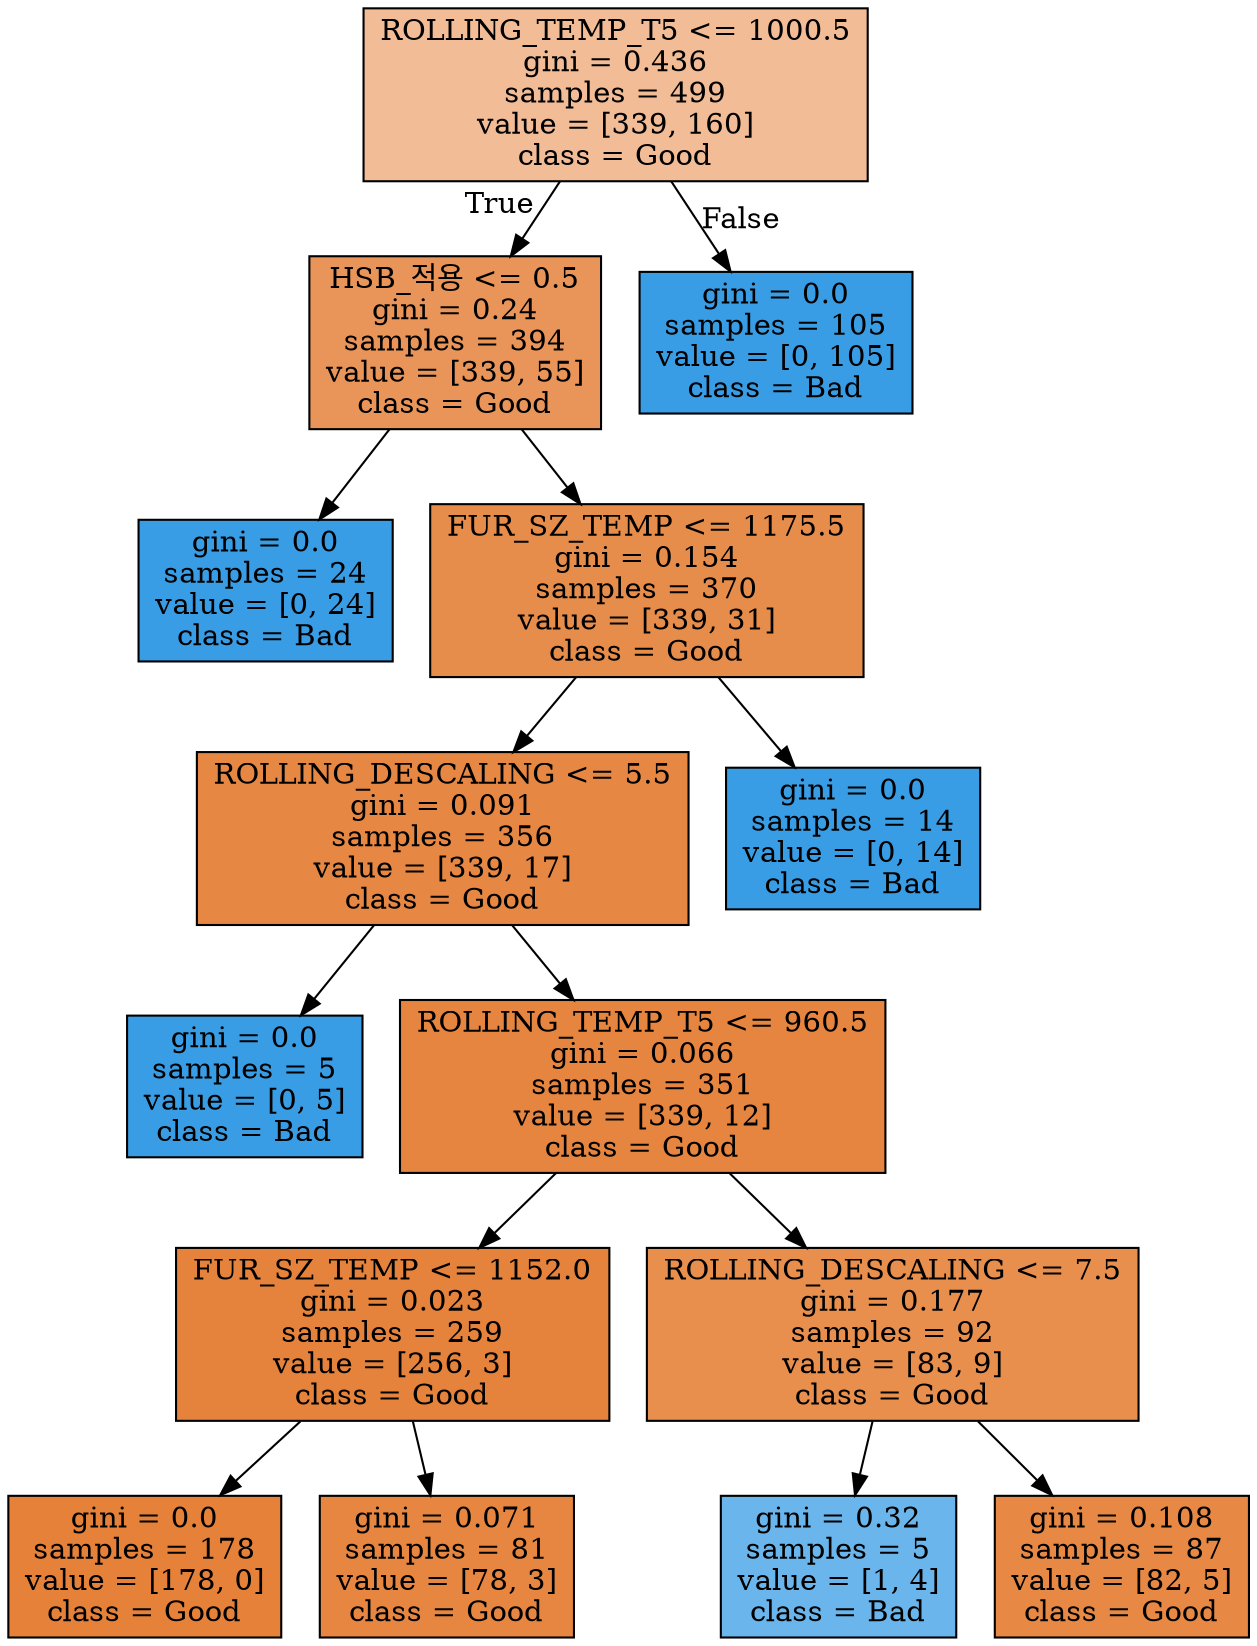 digraph Tree {
node [shape=box, style="filled", color="black"] ;
0 [label="ROLLING_TEMP_T5 <= 1000.5\ngini = 0.436\nsamples = 499\nvalue = [339, 160]\nclass = Good", fillcolor="#f1bc96"] ;
1 [label="HSB_적용 <= 0.5\ngini = 0.24\nsamples = 394\nvalue = [339, 55]\nclass = Good", fillcolor="#e99559"] ;
0 -> 1 [labeldistance=2.5, labelangle=45, headlabel="True"] ;
2 [label="gini = 0.0\nsamples = 24\nvalue = [0, 24]\nclass = Bad", fillcolor="#399de5"] ;
1 -> 2 ;
3 [label="FUR_SZ_TEMP <= 1175.5\ngini = 0.154\nsamples = 370\nvalue = [339, 31]\nclass = Good", fillcolor="#e78d4b"] ;
1 -> 3 ;
4 [label="ROLLING_DESCALING <= 5.5\ngini = 0.091\nsamples = 356\nvalue = [339, 17]\nclass = Good", fillcolor="#e68743"] ;
3 -> 4 ;
5 [label="gini = 0.0\nsamples = 5\nvalue = [0, 5]\nclass = Bad", fillcolor="#399de5"] ;
4 -> 5 ;
6 [label="ROLLING_TEMP_T5 <= 960.5\ngini = 0.066\nsamples = 351\nvalue = [339, 12]\nclass = Good", fillcolor="#e68540"] ;
4 -> 6 ;
7 [label="FUR_SZ_TEMP <= 1152.0\ngini = 0.023\nsamples = 259\nvalue = [256, 3]\nclass = Good", fillcolor="#e5823b"] ;
6 -> 7 ;
8 [label="gini = 0.0\nsamples = 178\nvalue = [178, 0]\nclass = Good", fillcolor="#e58139"] ;
7 -> 8 ;
9 [label="gini = 0.071\nsamples = 81\nvalue = [78, 3]\nclass = Good", fillcolor="#e68641"] ;
7 -> 9 ;
10 [label="ROLLING_DESCALING <= 7.5\ngini = 0.177\nsamples = 92\nvalue = [83, 9]\nclass = Good", fillcolor="#e88f4e"] ;
6 -> 10 ;
11 [label="gini = 0.32\nsamples = 5\nvalue = [1, 4]\nclass = Bad", fillcolor="#6ab6ec"] ;
10 -> 11 ;
12 [label="gini = 0.108\nsamples = 87\nvalue = [82, 5]\nclass = Good", fillcolor="#e78945"] ;
10 -> 12 ;
13 [label="gini = 0.0\nsamples = 14\nvalue = [0, 14]\nclass = Bad", fillcolor="#399de5"] ;
3 -> 13 ;
14 [label="gini = 0.0\nsamples = 105\nvalue = [0, 105]\nclass = Bad", fillcolor="#399de5"] ;
0 -> 14 [labeldistance=2.5, labelangle=-45, headlabel="False"] ;
}